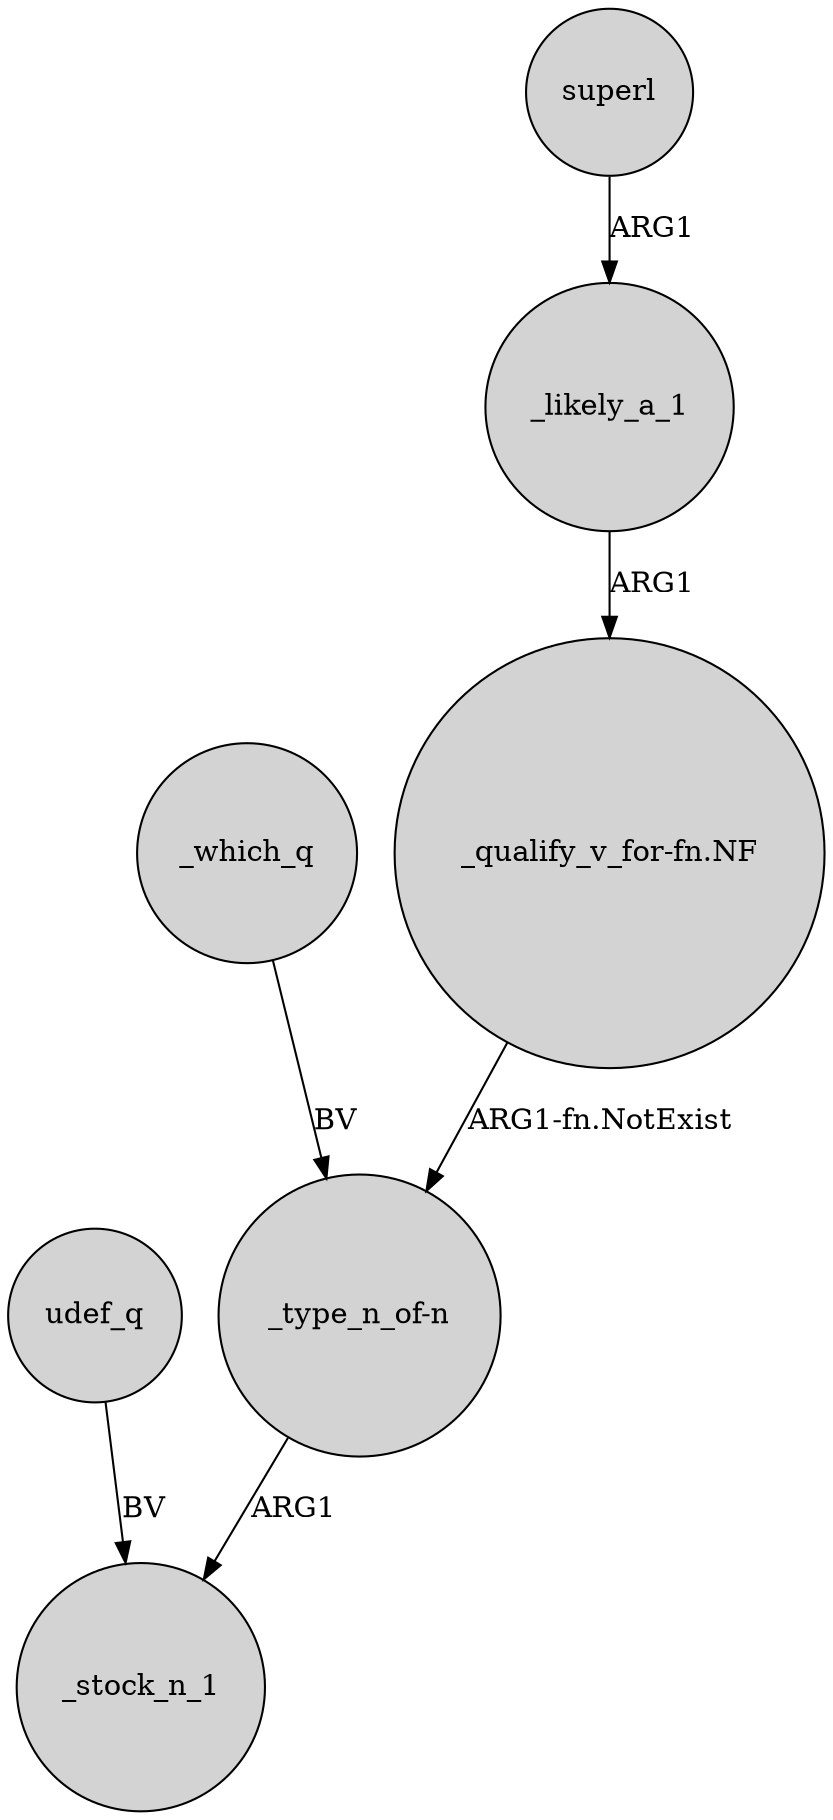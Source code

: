 digraph {
	node [shape=circle style=filled]
	udef_q -> _stock_n_1 [label=BV]
	_which_q -> "_type_n_of-n" [label=BV]
	_likely_a_1 -> "_qualify_v_for-fn.NF" [label=ARG1]
	"_qualify_v_for-fn.NF" -> "_type_n_of-n" [label="ARG1-fn.NotExist"]
	"_type_n_of-n" -> _stock_n_1 [label=ARG1]
	superl -> _likely_a_1 [label=ARG1]
}
